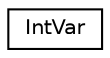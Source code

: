 digraph "Graphical Class Hierarchy"
{
 // LATEX_PDF_SIZE
  edge [fontname="Helvetica",fontsize="10",labelfontname="Helvetica",labelfontsize="10"];
  node [fontname="Helvetica",fontsize="10",shape=record];
  rankdir="LR";
  Node0 [label="IntVar",height=0.2,width=0.4,color="black", fillcolor="white", style="filled",URL="$classoperations__research_1_1sat_1_1_int_var.html",tooltip="An integer variable."];
}
